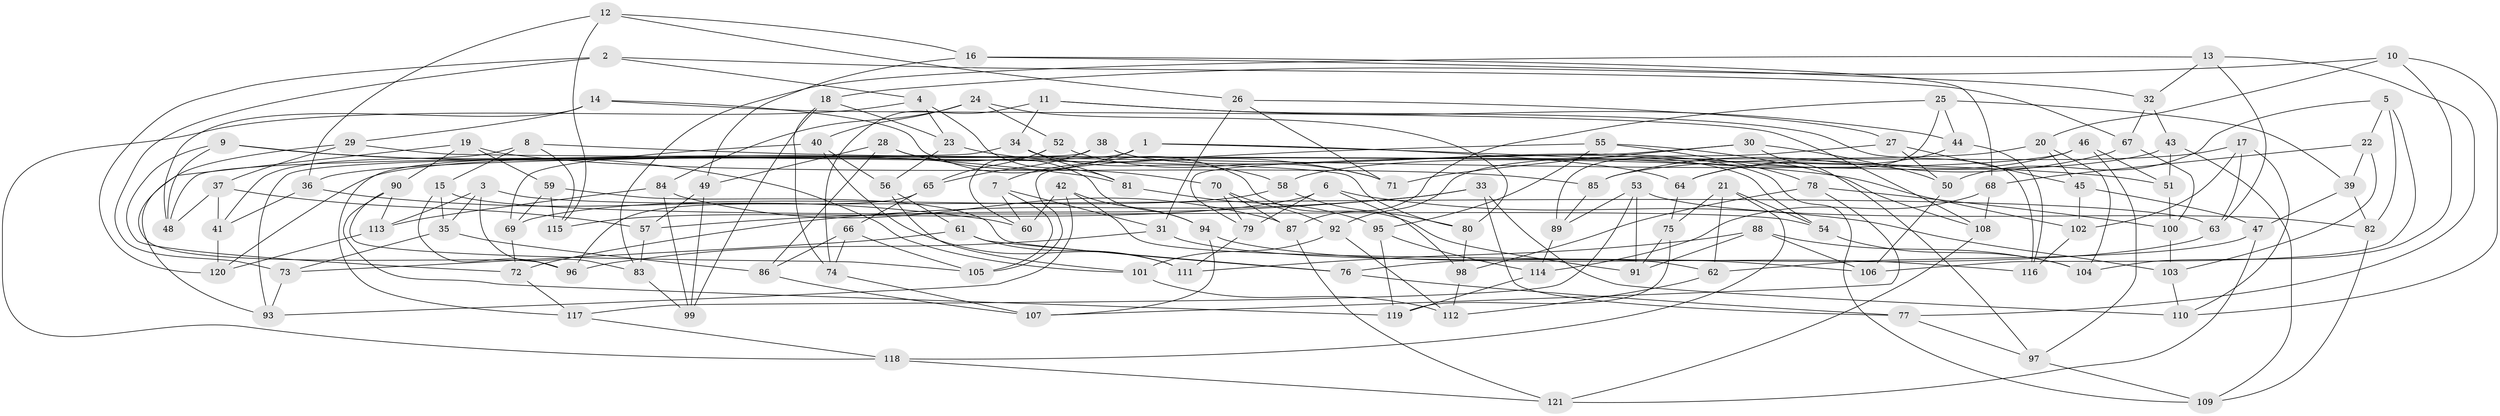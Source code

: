 // Generated by graph-tools (version 1.1) at 2025/26/03/09/25 03:26:58]
// undirected, 121 vertices, 242 edges
graph export_dot {
graph [start="1"]
  node [color=gray90,style=filled];
  1;
  2;
  3;
  4;
  5;
  6;
  7;
  8;
  9;
  10;
  11;
  12;
  13;
  14;
  15;
  16;
  17;
  18;
  19;
  20;
  21;
  22;
  23;
  24;
  25;
  26;
  27;
  28;
  29;
  30;
  31;
  32;
  33;
  34;
  35;
  36;
  37;
  38;
  39;
  40;
  41;
  42;
  43;
  44;
  45;
  46;
  47;
  48;
  49;
  50;
  51;
  52;
  53;
  54;
  55;
  56;
  57;
  58;
  59;
  60;
  61;
  62;
  63;
  64;
  65;
  66;
  67;
  68;
  69;
  70;
  71;
  72;
  73;
  74;
  75;
  76;
  77;
  78;
  79;
  80;
  81;
  82;
  83;
  84;
  85;
  86;
  87;
  88;
  89;
  90;
  91;
  92;
  93;
  94;
  95;
  96;
  97;
  98;
  99;
  100;
  101;
  102;
  103;
  104;
  105;
  106;
  107;
  108;
  109;
  110;
  111;
  112;
  113;
  114;
  115;
  116;
  117;
  118;
  119;
  120;
  121;
  1 -- 7;
  1 -- 102;
  1 -- 64;
  1 -- 117;
  2 -- 73;
  2 -- 4;
  2 -- 120;
  2 -- 67;
  3 -- 83;
  3 -- 63;
  3 -- 35;
  3 -- 113;
  4 -- 81;
  4 -- 23;
  4 -- 118;
  5 -- 22;
  5 -- 82;
  5 -- 50;
  5 -- 106;
  6 -- 115;
  6 -- 79;
  6 -- 98;
  6 -- 103;
  7 -- 105;
  7 -- 60;
  7 -- 31;
  8 -- 15;
  8 -- 115;
  8 -- 41;
  8 -- 51;
  9 -- 48;
  9 -- 72;
  9 -- 81;
  9 -- 101;
  10 -- 110;
  10 -- 104;
  10 -- 20;
  10 -- 18;
  11 -- 116;
  11 -- 44;
  11 -- 74;
  11 -- 34;
  12 -- 36;
  12 -- 16;
  12 -- 26;
  12 -- 115;
  13 -- 32;
  13 -- 63;
  13 -- 83;
  13 -- 77;
  14 -- 91;
  14 -- 48;
  14 -- 29;
  14 -- 108;
  15 -- 96;
  15 -- 35;
  15 -- 54;
  16 -- 49;
  16 -- 32;
  16 -- 68;
  17 -- 63;
  17 -- 110;
  17 -- 102;
  17 -- 85;
  18 -- 74;
  18 -- 23;
  18 -- 99;
  19 -- 59;
  19 -- 90;
  19 -- 85;
  19 -- 93;
  20 -- 36;
  20 -- 104;
  20 -- 45;
  21 -- 62;
  21 -- 75;
  21 -- 118;
  21 -- 54;
  22 -- 68;
  22 -- 39;
  22 -- 103;
  23 -- 71;
  23 -- 56;
  24 -- 84;
  24 -- 40;
  24 -- 52;
  24 -- 80;
  25 -- 89;
  25 -- 44;
  25 -- 87;
  25 -- 39;
  26 -- 27;
  26 -- 71;
  26 -- 31;
  27 -- 92;
  27 -- 50;
  27 -- 45;
  28 -- 86;
  28 -- 94;
  28 -- 70;
  28 -- 49;
  29 -- 37;
  29 -- 80;
  29 -- 96;
  30 -- 79;
  30 -- 71;
  30 -- 97;
  30 -- 50;
  31 -- 96;
  31 -- 106;
  32 -- 43;
  32 -- 67;
  33 -- 72;
  33 -- 57;
  33 -- 77;
  33 -- 110;
  34 -- 81;
  34 -- 58;
  34 -- 48;
  35 -- 73;
  35 -- 86;
  36 -- 60;
  36 -- 41;
  37 -- 48;
  37 -- 41;
  37 -- 57;
  38 -- 54;
  38 -- 109;
  38 -- 93;
  38 -- 65;
  39 -- 82;
  39 -- 47;
  40 -- 69;
  40 -- 111;
  40 -- 56;
  41 -- 120;
  42 -- 62;
  42 -- 94;
  42 -- 60;
  42 -- 93;
  43 -- 109;
  43 -- 51;
  43 -- 58;
  44 -- 64;
  44 -- 116;
  45 -- 102;
  45 -- 47;
  46 -- 64;
  46 -- 97;
  46 -- 120;
  46 -- 51;
  47 -- 121;
  47 -- 62;
  49 -- 57;
  49 -- 99;
  50 -- 106;
  51 -- 100;
  52 -- 65;
  52 -- 71;
  52 -- 60;
  53 -- 117;
  53 -- 89;
  53 -- 82;
  53 -- 91;
  54 -- 104;
  55 -- 105;
  55 -- 78;
  55 -- 108;
  55 -- 95;
  56 -- 101;
  56 -- 61;
  57 -- 83;
  58 -- 80;
  58 -- 69;
  59 -- 76;
  59 -- 69;
  59 -- 115;
  61 -- 73;
  61 -- 76;
  61 -- 111;
  62 -- 112;
  63 -- 76;
  64 -- 75;
  65 -- 66;
  65 -- 96;
  66 -- 74;
  66 -- 105;
  66 -- 86;
  67 -- 100;
  67 -- 85;
  68 -- 108;
  68 -- 114;
  69 -- 72;
  70 -- 87;
  70 -- 79;
  70 -- 92;
  72 -- 117;
  73 -- 93;
  74 -- 107;
  75 -- 91;
  75 -- 119;
  76 -- 77;
  77 -- 97;
  78 -- 107;
  78 -- 98;
  78 -- 100;
  79 -- 111;
  80 -- 98;
  81 -- 95;
  82 -- 109;
  83 -- 99;
  84 -- 113;
  84 -- 87;
  84 -- 99;
  85 -- 89;
  86 -- 107;
  87 -- 121;
  88 -- 111;
  88 -- 104;
  88 -- 106;
  88 -- 91;
  89 -- 114;
  90 -- 113;
  90 -- 105;
  90 -- 119;
  92 -- 101;
  92 -- 112;
  94 -- 116;
  94 -- 107;
  95 -- 119;
  95 -- 114;
  97 -- 109;
  98 -- 112;
  100 -- 103;
  101 -- 112;
  102 -- 116;
  103 -- 110;
  108 -- 121;
  113 -- 120;
  114 -- 119;
  117 -- 118;
  118 -- 121;
}
